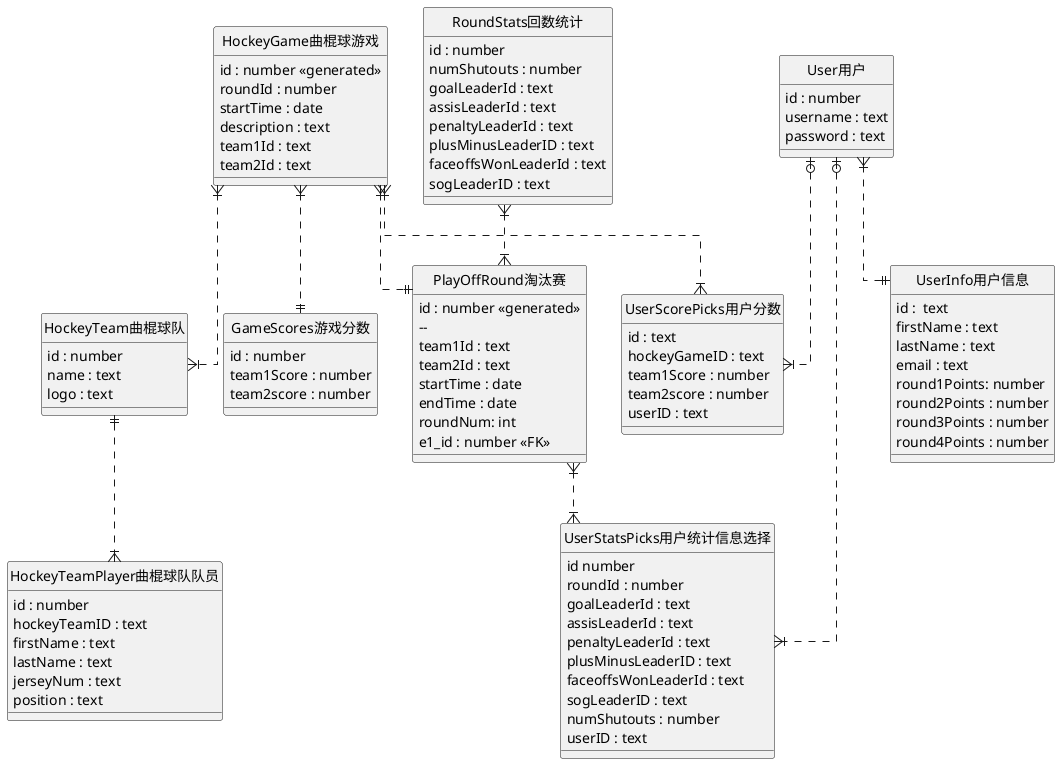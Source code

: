 @startuml
'https://www.lucidchart.com/pages/er-diagrams
' hide the spot
  hide circle
 '  类型	   符号
 '  0 或 1	|o--
 '   有且只有一个	||--
 '  0个或多个	}o--
 '  1个或多个	}|--

' avoid problems with angled crows feet


skinparam linetype ortho

entity "PlayOffRound淘汰赛" as e11 {
 id : number <<generated>>
  --
  team1Id : text
  team2Id : text
  startTime : date
  endTime : date
  roundNum: int
  e1_id : number <<FK>>
}

entity "HockeyGame曲棍球游戏" as e12 {
 id : number <<generated>>
 roundId : number
 startTime : date
 description : text
 team1Id : text
 team2Id : text
}

entity "GameScores游戏分数" as e13 {
  id : number
  team1Score : number
  team2score : number
}

entity "RoundStats回数统计" as e14 {
   id : number
   numShutouts : number
   goalLeaderId : text
   assisLeaderId : text
   penaltyLeaderId : text
   plusMinusLeaderID : text
   faceoffsWonLeaderId : text
   sogLeaderID : text
}

entity "HockeyTeam曲棍球队" as e15 {
   id : number
   name : text
   logo : text
}


entity "HockeyTeamPlayer曲棍球队队员" as e16 {
   id : number
   hockeyTeamID : text
   firstName : text
   lastName : text
   jerseyNum : text
   position : text
}


entity "UserStatsPicks用户统计信息选择" as e17 {
    id number
    roundId : number
    goalLeaderId : text
    assisLeaderId : text
    penaltyLeaderId : text
    plusMinusLeaderID : text
    faceoffsWonLeaderId : text
    sogLeaderID : text
    numShutouts : number
    userID : text

}

entity "User用户" as e18 {
   id : number
   username : text
   password : text
}

entity "UserScorePicks用户分数" as e19 {
    id : text
    hockeyGameID : text
    team1Score : number
    team2score : number
    userID : text
}

entity "UserInfo用户信息" as e20 {
    id :  text
    firstName : text
    lastName : text
    email : text
    round1Points: number
    round2Points : number
    round3Points : number
    round4Points : number

}




e11 }|..|{ e17

e14 }|..|{ e11
e15 ||..|{ e16

e18 }|..|| e20
e18 |o..|{ e17
e18 |o..|{ e19

e12 }|..|{ e15
e12 }|..|| e11
e12 }|..|| e13
e12 }|..|{ e19



@enduml